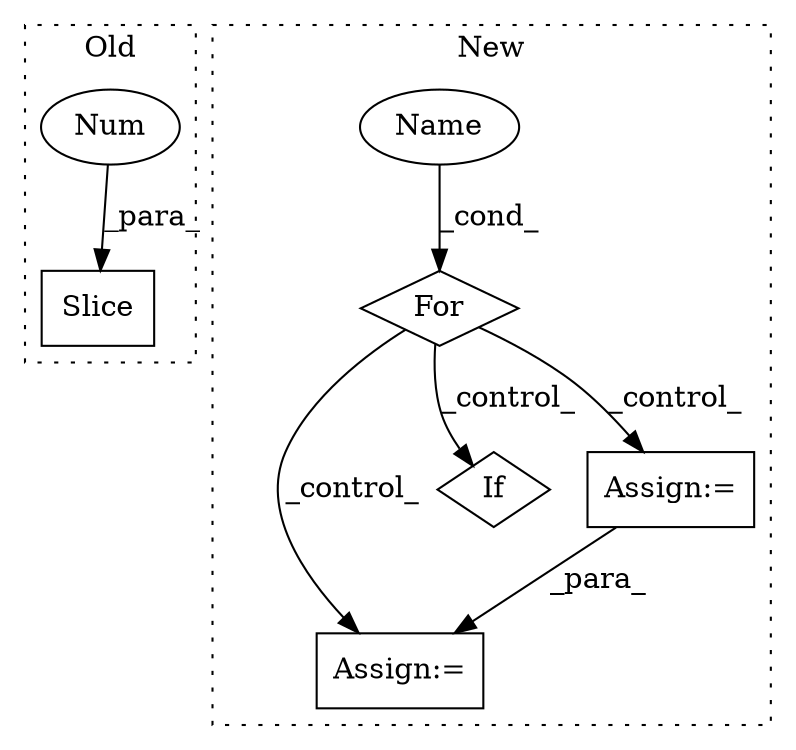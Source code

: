 digraph G {
subgraph cluster0 {
1 [label="Slice" a="80" s="3899" l="2" shape="box"];
3 [label="Num" a="76" s="3900" l="1" shape="ellipse"];
label = "Old";
style="dotted";
}
subgraph cluster1 {
2 [label="For" a="107" s="3957,4012" l="4,19" shape="diamond"];
4 [label="Assign:=" a="68" s="4353" l="3" shape="box"];
5 [label="Name" a="87" s="3968" l="8" shape="ellipse"];
6 [label="If" a="96" s="4031,4058" l="3,23" shape="diamond"];
7 [label="Assign:=" a="68" s="4262" l="3" shape="box"];
label = "New";
style="dotted";
}
2 -> 4 [label="_control_"];
2 -> 7 [label="_control_"];
2 -> 6 [label="_control_"];
3 -> 1 [label="_para_"];
5 -> 2 [label="_cond_"];
7 -> 4 [label="_para_"];
}